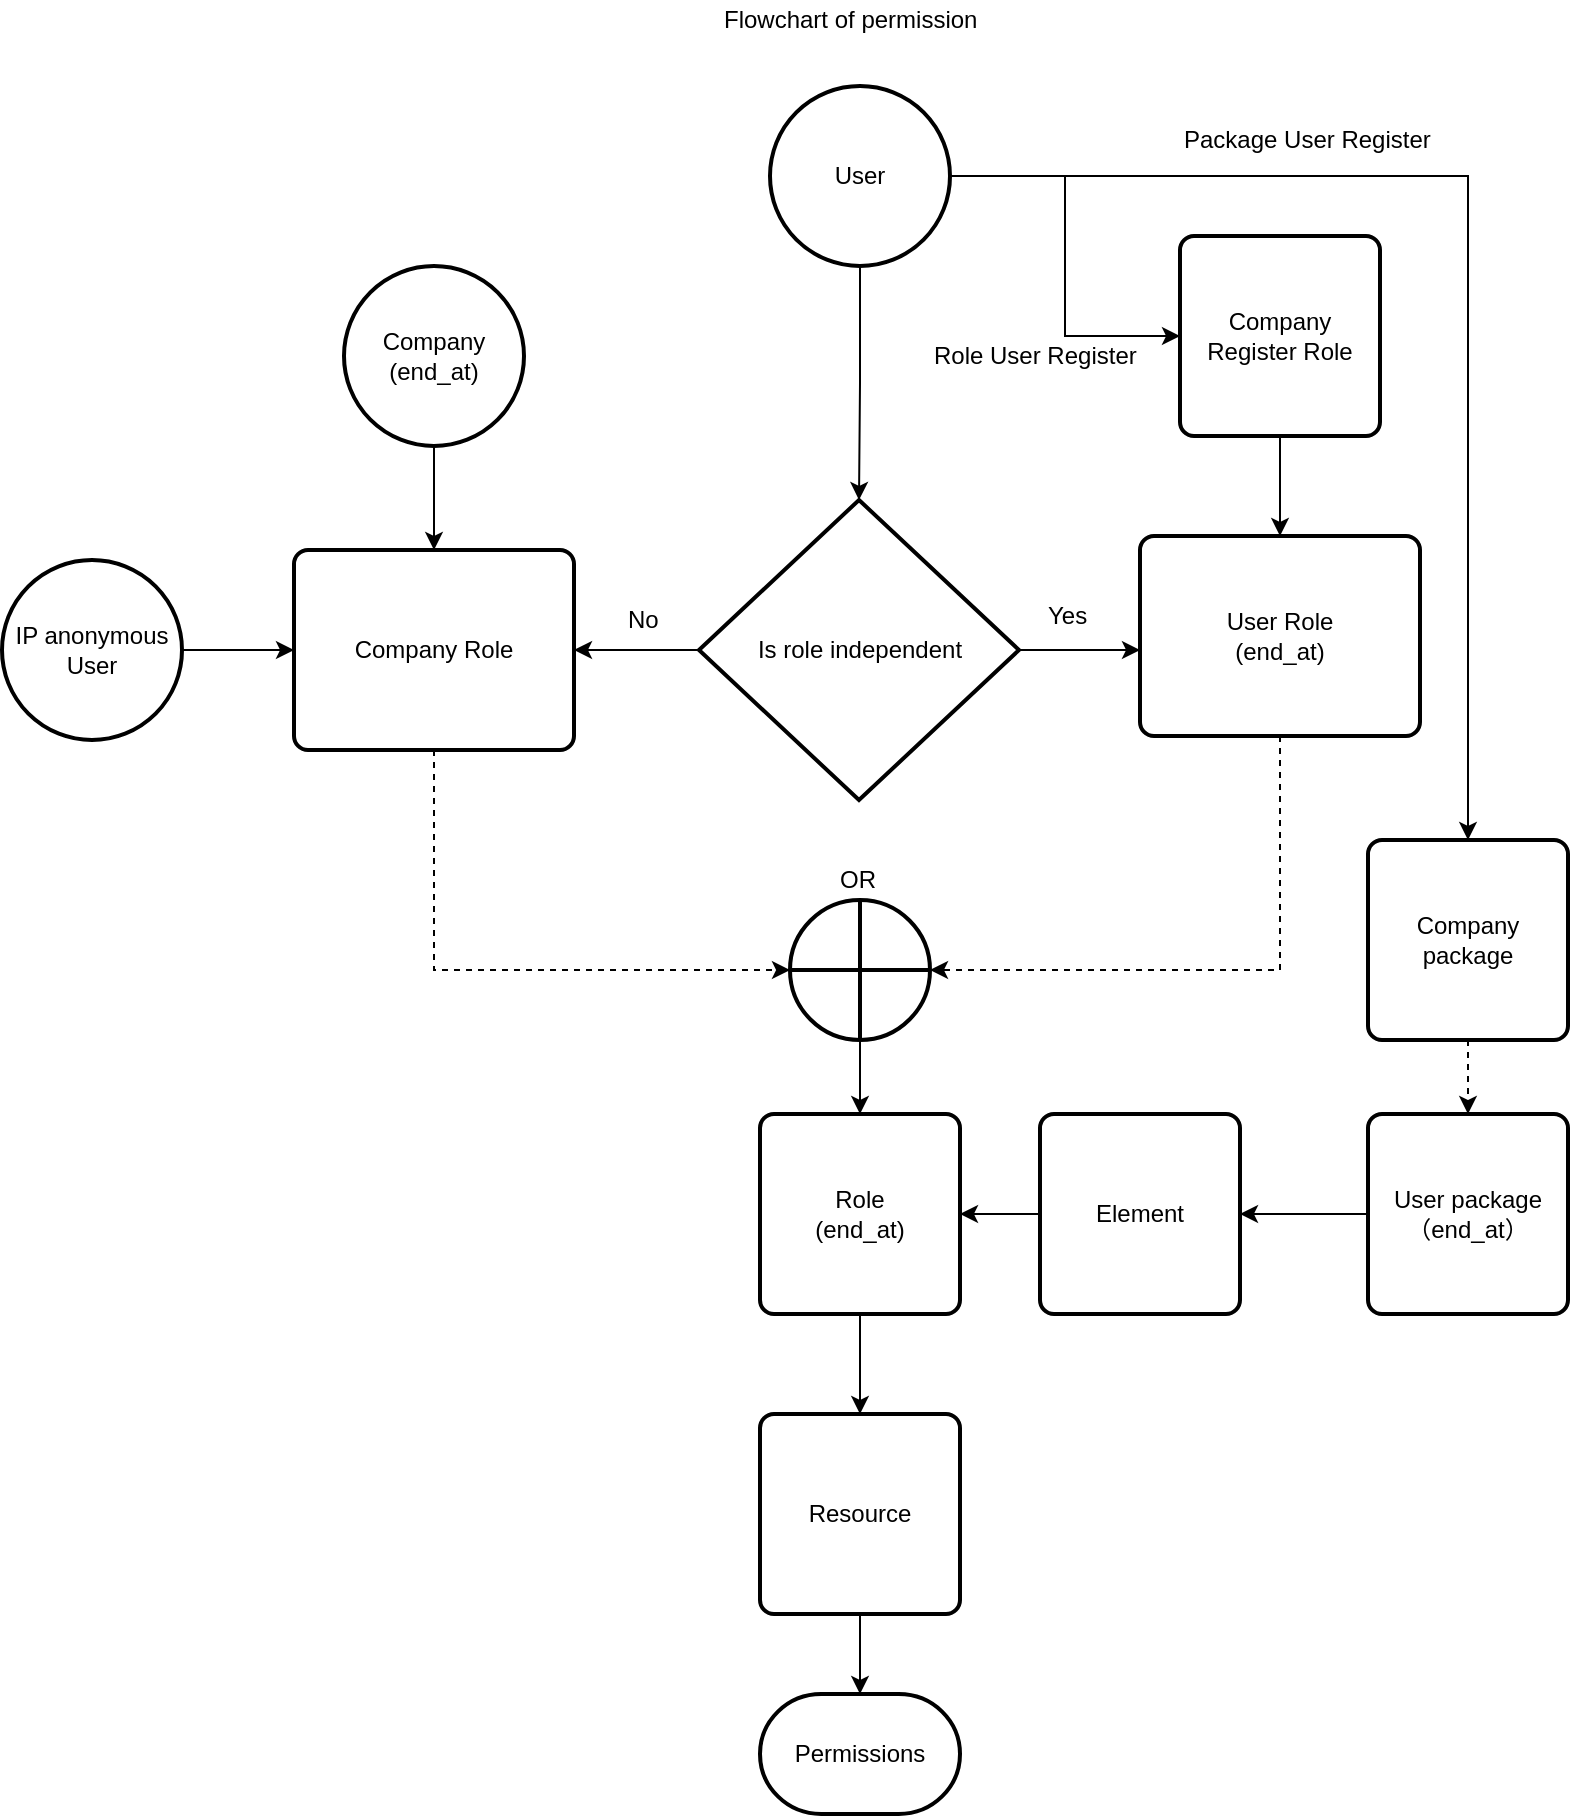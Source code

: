 <mxfile version="12.0.0" type="github" pages="1"><diagram id="sHqYaLJ1Si4lAyJDcccG" name="Page-1"><mxGraphModel dx="1422" dy="790" grid="1" gridSize="10" guides="1" tooltips="1" connect="1" arrows="1" fold="1" page="1" pageScale="1" pageWidth="850" pageHeight="1100" math="0" shadow="0"><root><mxCell id="0"/><mxCell id="1" parent="0"/><mxCell id="TKro2RXfBos_AtGeljSU-17" style="edgeStyle=orthogonalEdgeStyle;rounded=0;orthogonalLoop=1;jettySize=auto;html=1;exitX=0.5;exitY=1;exitDx=0;exitDy=0;exitPerimeter=0;" parent="1" source="TKro2RXfBos_AtGeljSU-1" target="TKro2RXfBos_AtGeljSU-5" edge="1"><mxGeometry relative="1" as="geometry"/></mxCell><mxCell id="TKro2RXfBos_AtGeljSU-44" style="edgeStyle=orthogonalEdgeStyle;rounded=0;orthogonalLoop=1;jettySize=auto;html=1;exitX=1;exitY=0.5;exitDx=0;exitDy=0;exitPerimeter=0;" parent="1" source="TKro2RXfBos_AtGeljSU-1" target="TKro2RXfBos_AtGeljSU-43" edge="1"><mxGeometry relative="1" as="geometry"/></mxCell><mxCell id="TKro2RXfBos_AtGeljSU-47" style="edgeStyle=orthogonalEdgeStyle;rounded=0;orthogonalLoop=1;jettySize=auto;html=1;exitX=1;exitY=0.5;exitDx=0;exitDy=0;exitPerimeter=0;" parent="1" source="TKro2RXfBos_AtGeljSU-1" target="TKro2RXfBos_AtGeljSU-38" edge="1"><mxGeometry relative="1" as="geometry"/></mxCell><mxCell id="TKro2RXfBos_AtGeljSU-1" value="User" style="strokeWidth=2;html=1;shape=mxgraph.flowchart.start_2;whiteSpace=wrap;" parent="1" vertex="1"><mxGeometry x="423" y="83" width="90" height="90" as="geometry"/></mxCell><mxCell id="TKro2RXfBos_AtGeljSU-2" value="Permissions" style="strokeWidth=2;html=1;shape=mxgraph.flowchart.terminator;whiteSpace=wrap;" parent="1" vertex="1"><mxGeometry x="418" y="887" width="100" height="60" as="geometry"/></mxCell><mxCell id="TKro2RXfBos_AtGeljSU-18" style="edgeStyle=orthogonalEdgeStyle;rounded=0;orthogonalLoop=1;jettySize=auto;html=1;exitX=1;exitY=0.5;exitDx=0;exitDy=0;exitPerimeter=0;entryX=0;entryY=0.57;entryDx=0;entryDy=0;entryPerimeter=0;" parent="1" source="TKro2RXfBos_AtGeljSU-5" target="TKro2RXfBos_AtGeljSU-14" edge="1"><mxGeometry relative="1" as="geometry"/></mxCell><mxCell id="TKro2RXfBos_AtGeljSU-21" style="edgeStyle=orthogonalEdgeStyle;rounded=0;orthogonalLoop=1;jettySize=auto;html=1;exitX=0;exitY=0.5;exitDx=0;exitDy=0;exitPerimeter=0;entryX=1;entryY=0.5;entryDx=0;entryDy=0;" parent="1" source="TKro2RXfBos_AtGeljSU-5" target="TKro2RXfBos_AtGeljSU-13" edge="1"><mxGeometry relative="1" as="geometry"/></mxCell><mxCell id="TKro2RXfBos_AtGeljSU-5" value="Is role independent" style="strokeWidth=2;html=1;shape=mxgraph.flowchart.decision;whiteSpace=wrap;" parent="1" vertex="1"><mxGeometry x="387.5" y="290" width="160" height="150" as="geometry"/></mxCell><mxCell id="TKro2RXfBos_AtGeljSU-20" style="edgeStyle=orthogonalEdgeStyle;rounded=0;orthogonalLoop=1;jettySize=auto;html=1;exitX=0.5;exitY=1;exitDx=0;exitDy=0;exitPerimeter=0;entryX=0.5;entryY=0;entryDx=0;entryDy=0;" parent="1" source="TKro2RXfBos_AtGeljSU-9" target="TKro2RXfBos_AtGeljSU-13" edge="1"><mxGeometry relative="1" as="geometry"/></mxCell><mxCell id="TKro2RXfBos_AtGeljSU-9" value="Company&lt;br&gt;(end_at)" style="strokeWidth=2;html=1;shape=mxgraph.flowchart.start_2;whiteSpace=wrap;" parent="1" vertex="1"><mxGeometry x="210" y="173" width="90" height="90" as="geometry"/></mxCell><mxCell id="TKro2RXfBos_AtGeljSU-35" style="edgeStyle=orthogonalEdgeStyle;rounded=0;orthogonalLoop=1;jettySize=auto;html=1;exitX=0.5;exitY=1;exitDx=0;exitDy=0;entryX=0;entryY=0.5;entryDx=0;entryDy=0;entryPerimeter=0;dashed=1;" parent="1" source="TKro2RXfBos_AtGeljSU-13" target="TKro2RXfBos_AtGeljSU-33" edge="1"><mxGeometry relative="1" as="geometry"/></mxCell><mxCell id="TKro2RXfBos_AtGeljSU-13" value="Company Role" style="rounded=1;whiteSpace=wrap;html=1;absoluteArcSize=1;arcSize=14;strokeWidth=2;" parent="1" vertex="1"><mxGeometry x="185" y="315" width="140" height="100" as="geometry"/></mxCell><mxCell id="TKro2RXfBos_AtGeljSU-34" style="edgeStyle=orthogonalEdgeStyle;rounded=0;orthogonalLoop=1;jettySize=auto;html=1;exitX=0.5;exitY=1;exitDx=0;exitDy=0;entryX=1;entryY=0.5;entryDx=0;entryDy=0;entryPerimeter=0;dashed=1;" parent="1" source="TKro2RXfBos_AtGeljSU-14" target="TKro2RXfBos_AtGeljSU-33" edge="1"><mxGeometry relative="1" as="geometry"/></mxCell><mxCell id="TKro2RXfBos_AtGeljSU-14" value="User Role&lt;br&gt;(end_at)" style="rounded=1;whiteSpace=wrap;html=1;absoluteArcSize=1;arcSize=14;strokeWidth=2;" parent="1" vertex="1"><mxGeometry x="608" y="308" width="140" height="100" as="geometry"/></mxCell><mxCell id="TKro2RXfBos_AtGeljSU-19" value="Yes" style="text;html=1;resizable=0;points=[];autosize=1;align=left;verticalAlign=top;spacingTop=-4;" parent="1" vertex="1"><mxGeometry x="560" y="338" width="40" height="20" as="geometry"/></mxCell><mxCell id="TKro2RXfBos_AtGeljSU-22" value="No" style="text;html=1;resizable=0;points=[];autosize=1;align=left;verticalAlign=top;spacingTop=-4;" parent="1" vertex="1"><mxGeometry x="350" y="340" width="30" height="20" as="geometry"/></mxCell><mxCell id="TKro2RXfBos_AtGeljSU-28" style="edgeStyle=orthogonalEdgeStyle;rounded=0;orthogonalLoop=1;jettySize=auto;html=1;exitX=0;exitY=0.5;exitDx=0;exitDy=0;" parent="1" source="TKro2RXfBos_AtGeljSU-23" target="TKro2RXfBos_AtGeljSU-26" edge="1"><mxGeometry relative="1" as="geometry"/></mxCell><mxCell id="TKro2RXfBos_AtGeljSU-23" value="User package&lt;br&gt;（end_at）" style="rounded=1;whiteSpace=wrap;html=1;absoluteArcSize=1;arcSize=14;strokeWidth=2;" parent="1" vertex="1"><mxGeometry x="722" y="597" width="100" height="100" as="geometry"/></mxCell><mxCell id="TKro2RXfBos_AtGeljSU-30" style="edgeStyle=orthogonalEdgeStyle;rounded=0;orthogonalLoop=1;jettySize=auto;html=1;exitX=0.5;exitY=1;exitDx=0;exitDy=0;entryX=0.5;entryY=0;entryDx=0;entryDy=0;" parent="1" source="TKro2RXfBos_AtGeljSU-24" target="TKro2RXfBos_AtGeljSU-25" edge="1"><mxGeometry relative="1" as="geometry"/></mxCell><mxCell id="TKro2RXfBos_AtGeljSU-24" value="Role&lt;br&gt;(end_at)" style="rounded=1;whiteSpace=wrap;html=1;absoluteArcSize=1;arcSize=14;strokeWidth=2;" parent="1" vertex="1"><mxGeometry x="418" y="597" width="100" height="100" as="geometry"/></mxCell><mxCell id="TKro2RXfBos_AtGeljSU-31" style="edgeStyle=orthogonalEdgeStyle;rounded=0;orthogonalLoop=1;jettySize=auto;html=1;exitX=0.5;exitY=1;exitDx=0;exitDy=0;entryX=0.5;entryY=0;entryDx=0;entryDy=0;entryPerimeter=0;" parent="1" source="TKro2RXfBos_AtGeljSU-25" target="TKro2RXfBos_AtGeljSU-2" edge="1"><mxGeometry relative="1" as="geometry"/></mxCell><mxCell id="TKro2RXfBos_AtGeljSU-25" value="Resource" style="rounded=1;whiteSpace=wrap;html=1;absoluteArcSize=1;arcSize=14;strokeWidth=2;" parent="1" vertex="1"><mxGeometry x="418" y="747" width="100" height="100" as="geometry"/></mxCell><mxCell id="TKro2RXfBos_AtGeljSU-29" style="edgeStyle=orthogonalEdgeStyle;rounded=0;orthogonalLoop=1;jettySize=auto;html=1;exitX=0;exitY=0.5;exitDx=0;exitDy=0;" parent="1" source="TKro2RXfBos_AtGeljSU-26" target="TKro2RXfBos_AtGeljSU-24" edge="1"><mxGeometry relative="1" as="geometry"/></mxCell><mxCell id="TKro2RXfBos_AtGeljSU-26" value="Element" style="rounded=1;whiteSpace=wrap;html=1;absoluteArcSize=1;arcSize=14;strokeWidth=2;" parent="1" vertex="1"><mxGeometry x="558" y="597" width="100" height="100" as="geometry"/></mxCell><mxCell id="TKro2RXfBos_AtGeljSU-36" style="edgeStyle=orthogonalEdgeStyle;rounded=0;orthogonalLoop=1;jettySize=auto;html=1;exitX=0.5;exitY=1;exitDx=0;exitDy=0;exitPerimeter=0;entryX=0.5;entryY=0;entryDx=0;entryDy=0;" parent="1" source="TKro2RXfBos_AtGeljSU-33" target="TKro2RXfBos_AtGeljSU-24" edge="1"><mxGeometry relative="1" as="geometry"/></mxCell><mxCell id="TKro2RXfBos_AtGeljSU-33" value="" style="verticalLabelPosition=bottom;verticalAlign=top;html=1;strokeWidth=2;shape=mxgraph.flowchart.summing_function;" parent="1" vertex="1"><mxGeometry x="433" y="490" width="70" height="70" as="geometry"/></mxCell><mxCell id="TKro2RXfBos_AtGeljSU-37" value="OR" style="text;html=1;resizable=0;points=[];autosize=1;align=left;verticalAlign=top;spacingTop=-4;" parent="1" vertex="1"><mxGeometry x="456" y="470" width="30" height="20" as="geometry"/></mxCell><mxCell id="TKro2RXfBos_AtGeljSU-39" style="edgeStyle=orthogonalEdgeStyle;rounded=0;orthogonalLoop=1;jettySize=auto;html=1;exitX=0.5;exitY=1;exitDx=0;exitDy=0;entryX=0.5;entryY=0;entryDx=0;entryDy=0;dashed=1;" parent="1" source="TKro2RXfBos_AtGeljSU-38" target="TKro2RXfBos_AtGeljSU-23" edge="1"><mxGeometry relative="1" as="geometry"/></mxCell><mxCell id="TKro2RXfBos_AtGeljSU-38" value="Company package" style="rounded=1;whiteSpace=wrap;html=1;absoluteArcSize=1;arcSize=14;strokeWidth=2;" parent="1" vertex="1"><mxGeometry x="722" y="460" width="100" height="100" as="geometry"/></mxCell><mxCell id="TKro2RXfBos_AtGeljSU-40" value="Flowchart of permission" style="text;html=1;resizable=0;points=[];autosize=1;align=left;verticalAlign=top;spacingTop=-4;" parent="1" vertex="1"><mxGeometry x="398" y="40" width="140" height="20" as="geometry"/></mxCell><mxCell id="TKro2RXfBos_AtGeljSU-42" style="edgeStyle=orthogonalEdgeStyle;rounded=0;orthogonalLoop=1;jettySize=auto;html=1;exitX=1;exitY=0.5;exitDx=0;exitDy=0;exitPerimeter=0;entryX=0;entryY=0.5;entryDx=0;entryDy=0;" parent="1" source="TKro2RXfBos_AtGeljSU-41" target="TKro2RXfBos_AtGeljSU-13" edge="1"><mxGeometry relative="1" as="geometry"/></mxCell><mxCell id="TKro2RXfBos_AtGeljSU-41" value="IP anonymous User&lt;br&gt;" style="strokeWidth=2;html=1;shape=mxgraph.flowchart.start_2;whiteSpace=wrap;" parent="1" vertex="1"><mxGeometry x="39" y="320" width="90" height="90" as="geometry"/></mxCell><mxCell id="TKro2RXfBos_AtGeljSU-45" style="edgeStyle=orthogonalEdgeStyle;rounded=0;orthogonalLoop=1;jettySize=auto;html=1;exitX=0.5;exitY=1;exitDx=0;exitDy=0;" parent="1" source="TKro2RXfBos_AtGeljSU-43" target="TKro2RXfBos_AtGeljSU-14" edge="1"><mxGeometry relative="1" as="geometry"/></mxCell><mxCell id="TKro2RXfBos_AtGeljSU-43" value="Company Register Role" style="rounded=1;whiteSpace=wrap;html=1;absoluteArcSize=1;arcSize=14;strokeWidth=2;" parent="1" vertex="1"><mxGeometry x="628" y="158" width="100" height="100" as="geometry"/></mxCell><mxCell id="TKro2RXfBos_AtGeljSU-46" value="Role User Register" style="text;html=1;resizable=0;points=[];autosize=1;align=left;verticalAlign=top;spacingTop=-4;" parent="1" vertex="1"><mxGeometry x="503" y="208" width="120" height="20" as="geometry"/></mxCell><mxCell id="TKro2RXfBos_AtGeljSU-48" value="Package User Register" style="text;html=1;resizable=0;points=[];autosize=1;align=left;verticalAlign=top;spacingTop=-4;" parent="1" vertex="1"><mxGeometry x="628" y="100" width="140" height="20" as="geometry"/></mxCell></root></mxGraphModel></diagram></mxfile>